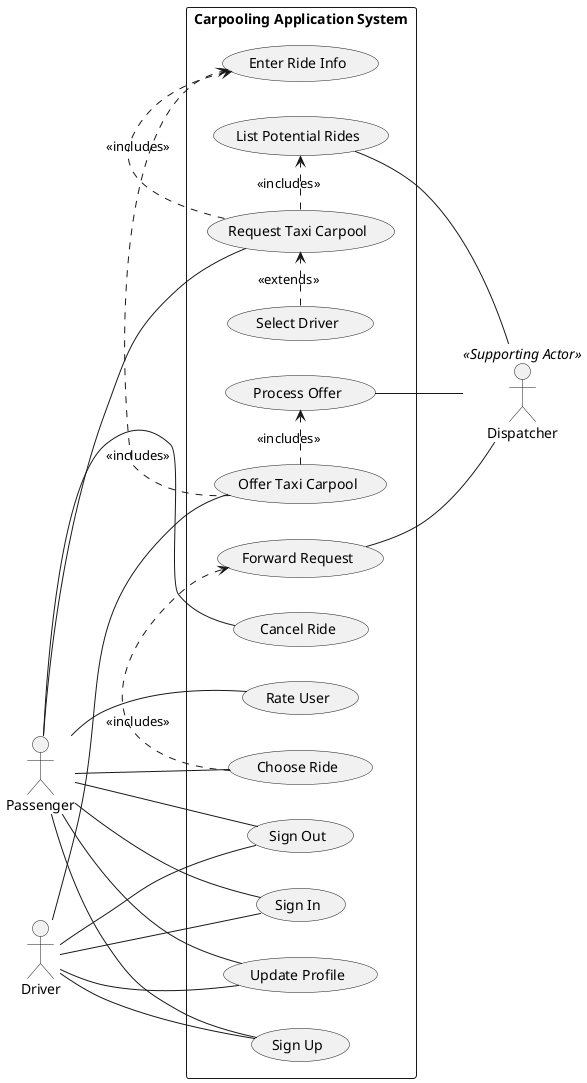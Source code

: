 @startuml
left to right direction
actor Passenger
actor Driver
actor Dispatcher << Supporting Actor >>
rectangle "Carpooling Application System" {
  usecase "Sign Up" as UC1
  usecase "Sign In" as UC2
  usecase "Sign Out" as UC3
  usecase "Update Profile" as UC4
  usecase "Choose Ride" as UC5
  usecase "Cancel Ride" as UC6
  usecase "Request Taxi Carpool" as UC7
  usecase "Rate User" as UC8
  usecase "Offer Taxi Carpool" as UC9
  usecase "Enter Ride Info" as UC10
  usecase "Select Driver" as UC11
  usecase "List Potential Rides" as UC12
  usecase "Forward Request" as UC13
  usecase "Process Offer" as UC14
}
Passenger -- UC1
Passenger -- UC2
Passenger -- UC3
Passenger -- UC4
Passenger -- UC5
Passenger -- UC6
Passenger -- UC7
Passenger -- UC8
Driver -- UC1
Driver -- UC2
Driver -- UC3
Driver -- UC4
Driver -- UC9
UC12 -- Dispatcher
UC13 -- Dispatcher
UC14 -- Dispatcher
UC11 .> UC7 : <<extends>>
UC7 .> UC10 : <<includes>>
UC9 .> UC10 : <<includes>>
UC7 .> UC12 : <<includes>>
UC9 .> UC14 : <<includes>>
UC5 .> UC13 : <<includes>>
@enduml